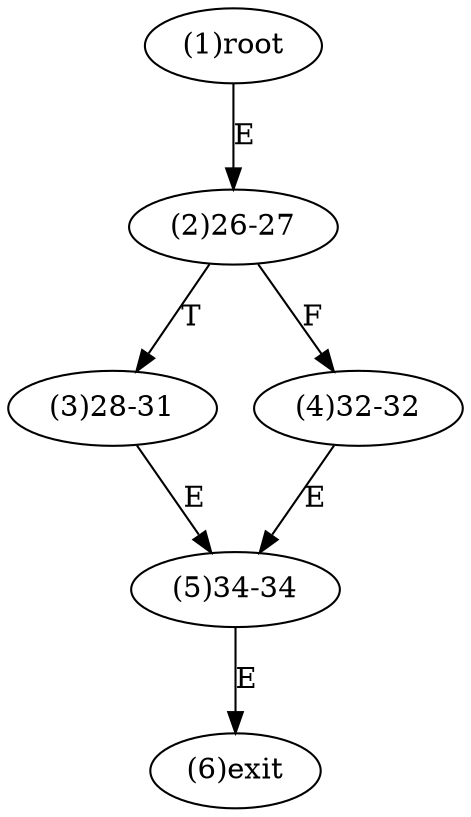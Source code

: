 digraph "" { 
1[ label="(1)root"];
2[ label="(2)26-27"];
3[ label="(3)28-31"];
4[ label="(4)32-32"];
5[ label="(5)34-34"];
6[ label="(6)exit"];
1->2[ label="E"];
2->4[ label="F"];
2->3[ label="T"];
3->5[ label="E"];
4->5[ label="E"];
5->6[ label="E"];
}